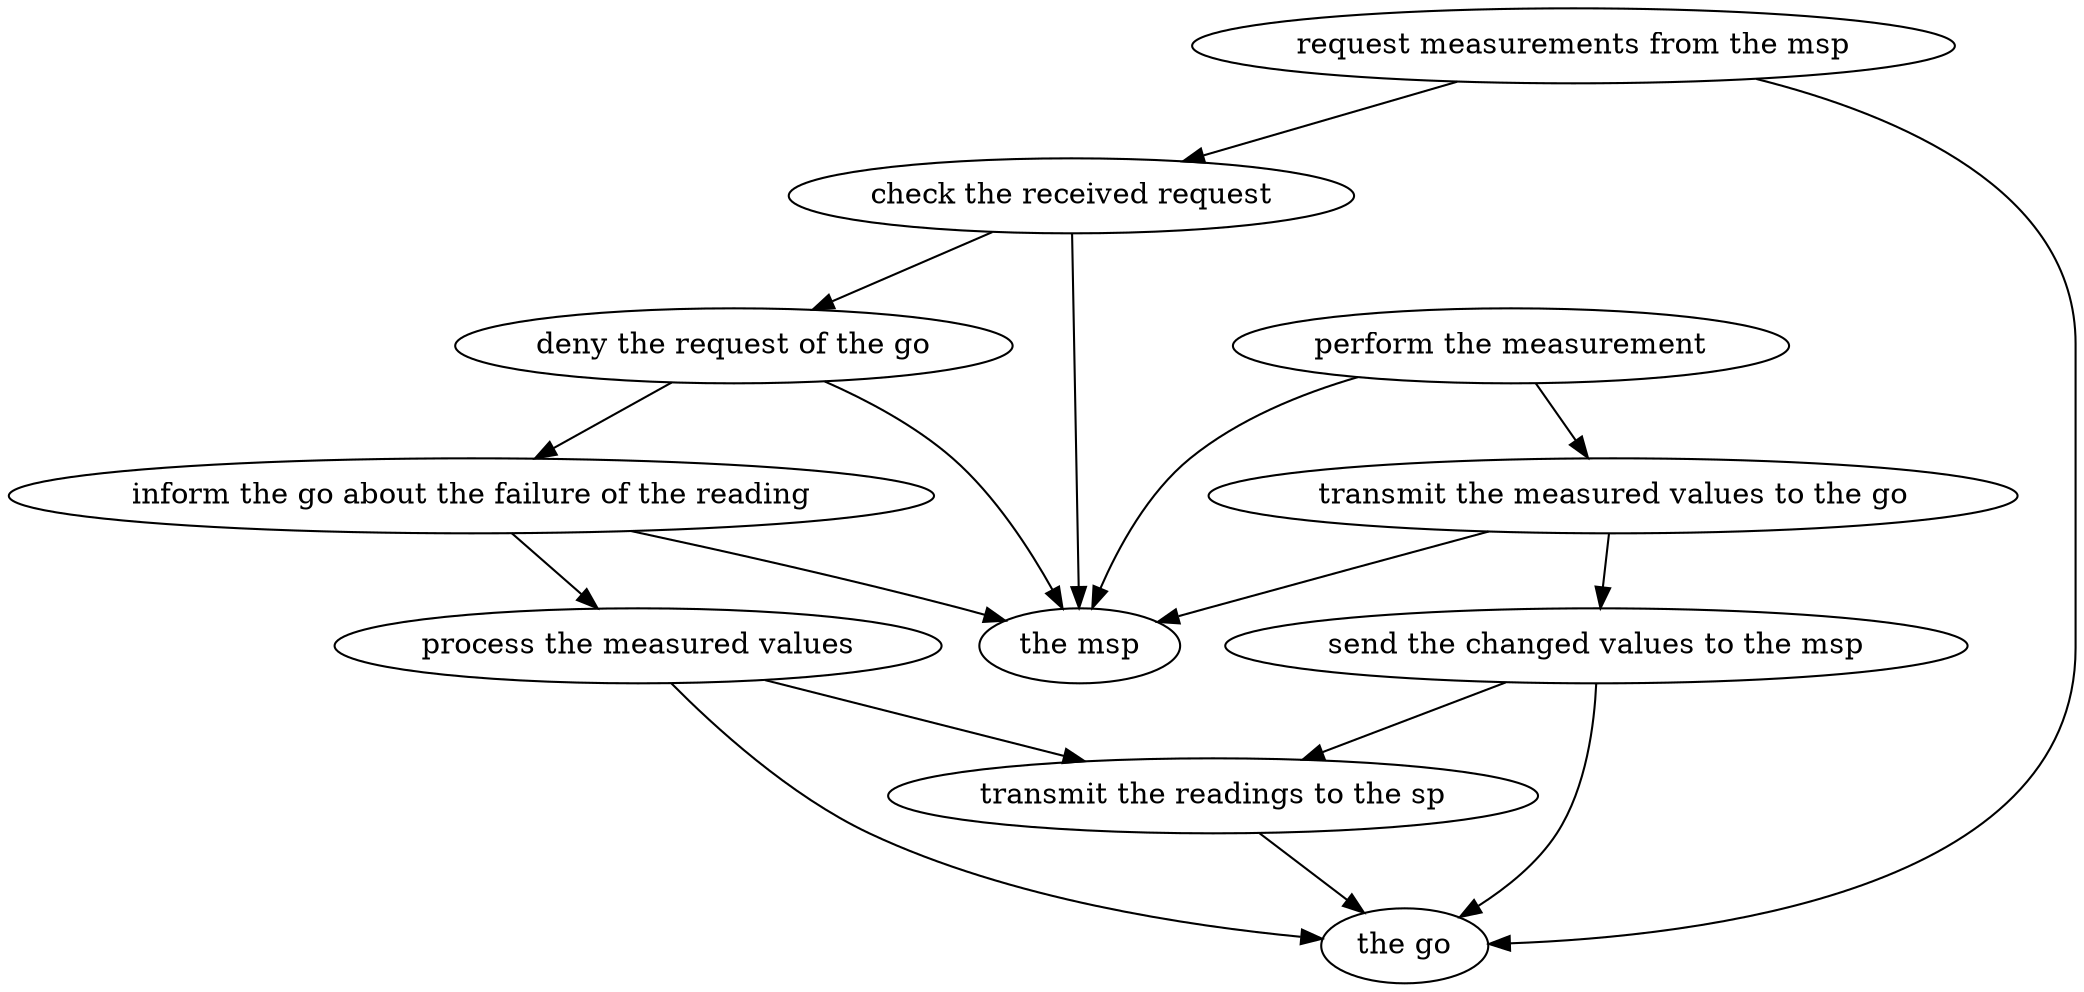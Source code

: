 strict digraph "doc-10.11" {
	graph [name="doc-10.11"];
	"request measurements from the msp"	[attrs="{'type': 'Activity', 'label': 'request measurements from the msp'}"];
	"check the received request"	[attrs="{'type': 'Activity', 'label': 'check the received request'}"];
	"request measurements from the msp" -> "check the received request"	[attrs="{'type': 'flow', 'label': 'flow'}"];
	"the go"	[attrs="{'type': 'Actor', 'label': 'the go'}"];
	"request measurements from the msp" -> "the go"	[attrs="{'type': 'actor performer', 'label': 'actor performer'}"];
	"deny the request of the go"	[attrs="{'type': 'Activity', 'label': 'deny the request of the go'}"];
	"check the received request" -> "deny the request of the go"	[attrs="{'type': 'flow', 'label': 'flow'}"];
	"the msp"	[attrs="{'type': 'Actor', 'label': 'the msp'}"];
	"check the received request" -> "the msp"	[attrs="{'type': 'actor performer', 'label': 'actor performer'}"];
	"inform the go about the failure of the reading"	[attrs="{'type': 'Activity', 'label': 'inform the go about the failure of the reading'}"];
	"deny the request of the go" -> "inform the go about the failure of the reading"	[attrs="{'type': 'flow', 'label': 'flow'}"];
	"deny the request of the go" -> "the msp"	[attrs="{'type': 'actor performer', 'label': 'actor performer'}"];
	"perform the measurement"	[attrs="{'type': 'Activity', 'label': 'perform the measurement'}"];
	"transmit the measured values to the go"	[attrs="{'type': 'Activity', 'label': 'transmit the measured values to the go'}"];
	"perform the measurement" -> "transmit the measured values to the go"	[attrs="{'type': 'flow', 'label': 'flow'}"];
	"perform the measurement" -> "the msp"	[attrs="{'type': 'actor performer', 'label': 'actor performer'}"];
	"process the measured values"	[attrs="{'type': 'Activity', 'label': 'process the measured values'}"];
	"inform the go about the failure of the reading" -> "process the measured values"	[attrs="{'type': 'flow', 'label': 'flow'}"];
	"inform the go about the failure of the reading" -> "the msp"	[attrs="{'type': 'actor performer', 'label': 'actor performer'}"];
	"send the changed values to the msp"	[attrs="{'type': 'Activity', 'label': 'send the changed values to the msp'}"];
	"transmit the measured values to the go" -> "send the changed values to the msp"	[attrs="{'type': 'flow', 'label': 'flow'}"];
	"transmit the measured values to the go" -> "the msp"	[attrs="{'type': 'actor performer', 'label': 'actor performer'}"];
	"transmit the readings to the sp"	[attrs="{'type': 'Activity', 'label': 'transmit the readings to the sp'}"];
	"process the measured values" -> "transmit the readings to the sp"	[attrs="{'type': 'flow', 'label': 'flow'}"];
	"process the measured values" -> "the go"	[attrs="{'type': 'actor performer', 'label': 'actor performer'}"];
	"send the changed values to the msp" -> "transmit the readings to the sp"	[attrs="{'type': 'flow', 'label': 'flow'}"];
	"send the changed values to the msp" -> "the go"	[attrs="{'type': 'actor performer', 'label': 'actor performer'}"];
	"transmit the readings to the sp" -> "the go"	[attrs="{'type': 'actor performer', 'label': 'actor performer'}"];
}

